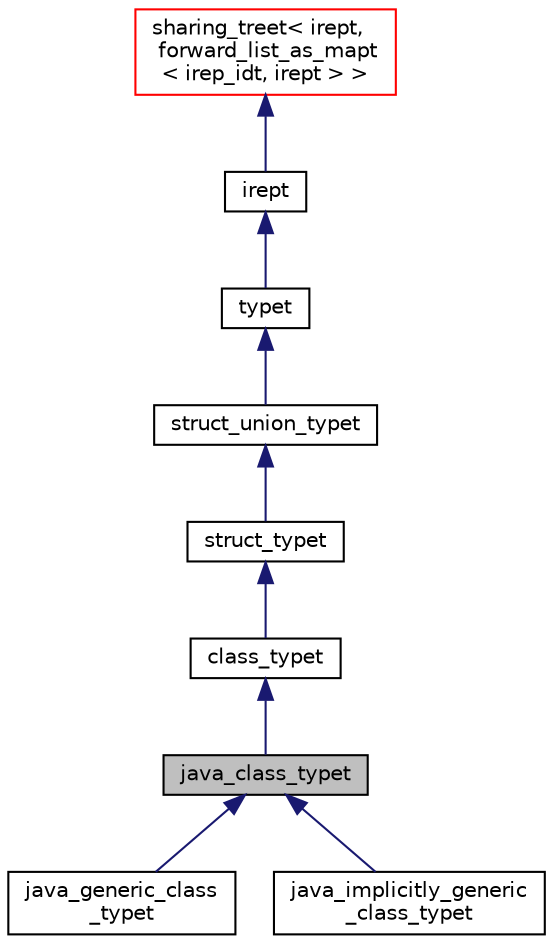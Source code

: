 digraph "java_class_typet"
{
 // LATEX_PDF_SIZE
  bgcolor="transparent";
  edge [fontname="Helvetica",fontsize="10",labelfontname="Helvetica",labelfontsize="10"];
  node [fontname="Helvetica",fontsize="10",shape=record];
  Node1 [label="java_class_typet",height=0.2,width=0.4,color="black", fillcolor="grey75", style="filled", fontcolor="black",tooltip=" "];
  Node2 -> Node1 [dir="back",color="midnightblue",fontsize="10",style="solid",fontname="Helvetica"];
  Node2 [label="class_typet",height=0.2,width=0.4,color="black",URL="$classclass__typet.html",tooltip="Class type."];
  Node3 -> Node2 [dir="back",color="midnightblue",fontsize="10",style="solid",fontname="Helvetica"];
  Node3 [label="struct_typet",height=0.2,width=0.4,color="black",URL="$classstruct__typet.html",tooltip="Structure type, corresponds to C style structs."];
  Node4 -> Node3 [dir="back",color="midnightblue",fontsize="10",style="solid",fontname="Helvetica"];
  Node4 [label="struct_union_typet",height=0.2,width=0.4,color="black",URL="$classstruct__union__typet.html",tooltip="Base type for structs and unions."];
  Node5 -> Node4 [dir="back",color="midnightblue",fontsize="10",style="solid",fontname="Helvetica"];
  Node5 [label="typet",height=0.2,width=0.4,color="black",URL="$classtypet.html",tooltip="The type of an expression, extends irept."];
  Node6 -> Node5 [dir="back",color="midnightblue",fontsize="10",style="solid",fontname="Helvetica"];
  Node6 [label="irept",height=0.2,width=0.4,color="black",URL="$classirept.html",tooltip="There are a large number of kinds of tree structured or tree-like data in CPROVER."];
  Node7 -> Node6 [dir="back",color="midnightblue",fontsize="10",style="solid",fontname="Helvetica"];
  Node7 [label="sharing_treet\< irept,\l forward_list_as_mapt\l\< irep_idt, irept \> \>",height=0.2,width=0.4,color="red",URL="$classsharing__treet.html",tooltip=" "];
  Node1 -> Node9 [dir="back",color="midnightblue",fontsize="10",style="solid",fontname="Helvetica"];
  Node9 [label="java_generic_class\l_typet",height=0.2,width=0.4,color="black",URL="$classjava__generic__class__typet.html",tooltip="Class to hold a class with generics, extends the java class type with a vector of java generic type p..."];
  Node1 -> Node10 [dir="back",color="midnightblue",fontsize="10",style="solid",fontname="Helvetica"];
  Node10 [label="java_implicitly_generic\l_class_typet",height=0.2,width=0.4,color="black",URL="$classjava__implicitly__generic__class__typet.html",tooltip="Type to hold a Java class that is implicitly generic, e.g., an inner class of a generic outer class o..."];
}

